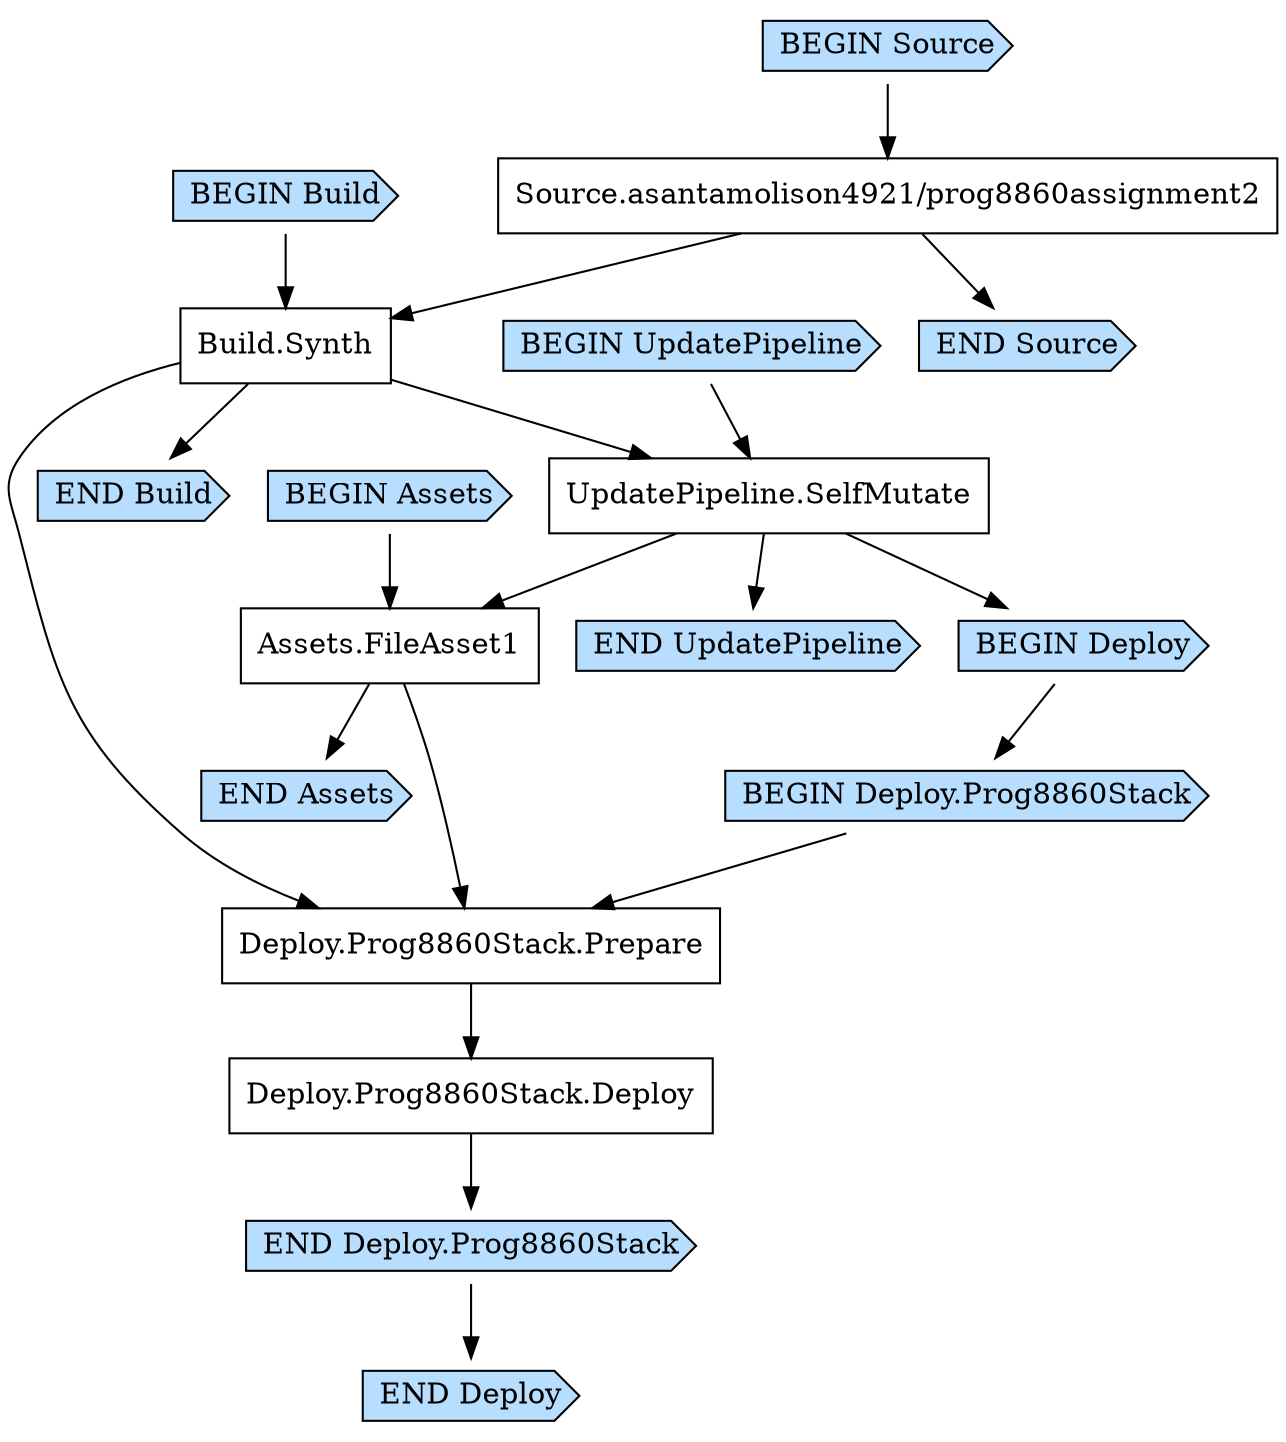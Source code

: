 digraph G {
  # Arrows represent an "unlocks" relationship (opposite of dependency). So chosen
  # because the layout looks more natural that way.
  # To represent subgraph dependencies, subgraphs are represented by BEGIN/END nodes.
  # To render: `dot -Tsvg MyPipelineStackPipelineBDBFCD88.dot > graph.svg`, open in a browser.
  node [shape="box"];
"BEGIN Build" [shape="cds", style="filled", fillcolor="#b7deff"];
"END Build" [shape="cds", style="filled", fillcolor="#b7deff"];
"Build.Synth";
"Source.asantamolison4921/prog8860assignment2" -> "Build.Synth";
"BEGIN Build" -> "Build.Synth";
"Build.Synth" -> "END Build";
"BEGIN UpdatePipeline" [shape="cds", style="filled", fillcolor="#b7deff"];
"END UpdatePipeline" [shape="cds", style="filled", fillcolor="#b7deff"];
"UpdatePipeline.SelfMutate";
"Build.Synth" -> "UpdatePipeline.SelfMutate";
"BEGIN UpdatePipeline" -> "UpdatePipeline.SelfMutate";
"UpdatePipeline.SelfMutate" -> "END UpdatePipeline";
"BEGIN Assets" [shape="cds", style="filled", fillcolor="#b7deff"];
"END Assets" [shape="cds", style="filled", fillcolor="#b7deff"];
"Assets.FileAsset1";
"UpdatePipeline.SelfMutate" -> "Assets.FileAsset1";
"BEGIN Assets" -> "Assets.FileAsset1";
"Assets.FileAsset1" -> "END Assets";
"BEGIN Deploy" [shape="cds", style="filled", fillcolor="#b7deff"];
"END Deploy" [shape="cds", style="filled", fillcolor="#b7deff"];
"UpdatePipeline.SelfMutate" -> "BEGIN Deploy";
"BEGIN Deploy.Prog8860Stack" [shape="cds", style="filled", fillcolor="#b7deff"];
"END Deploy.Prog8860Stack" [shape="cds", style="filled", fillcolor="#b7deff"];
"Deploy.Prog8860Stack.Deploy";
"Deploy.Prog8860Stack.Prepare" -> "Deploy.Prog8860Stack.Deploy";
"Deploy.Prog8860Stack.Prepare";
"Build.Synth" -> "Deploy.Prog8860Stack.Prepare";
"Assets.FileAsset1" -> "Deploy.Prog8860Stack.Prepare";
"BEGIN Deploy.Prog8860Stack" -> "Deploy.Prog8860Stack.Prepare";
"Deploy.Prog8860Stack.Deploy" -> "END Deploy.Prog8860Stack";
"BEGIN Deploy" -> "BEGIN Deploy.Prog8860Stack";
"END Deploy.Prog8860Stack" -> "END Deploy";
"BEGIN Source" [shape="cds", style="filled", fillcolor="#b7deff"];
"END Source" [shape="cds", style="filled", fillcolor="#b7deff"];
"Source.asantamolison4921/prog8860assignment2";
"BEGIN Source" -> "Source.asantamolison4921/prog8860assignment2";
"Source.asantamolison4921/prog8860assignment2" -> "END Source";
}
